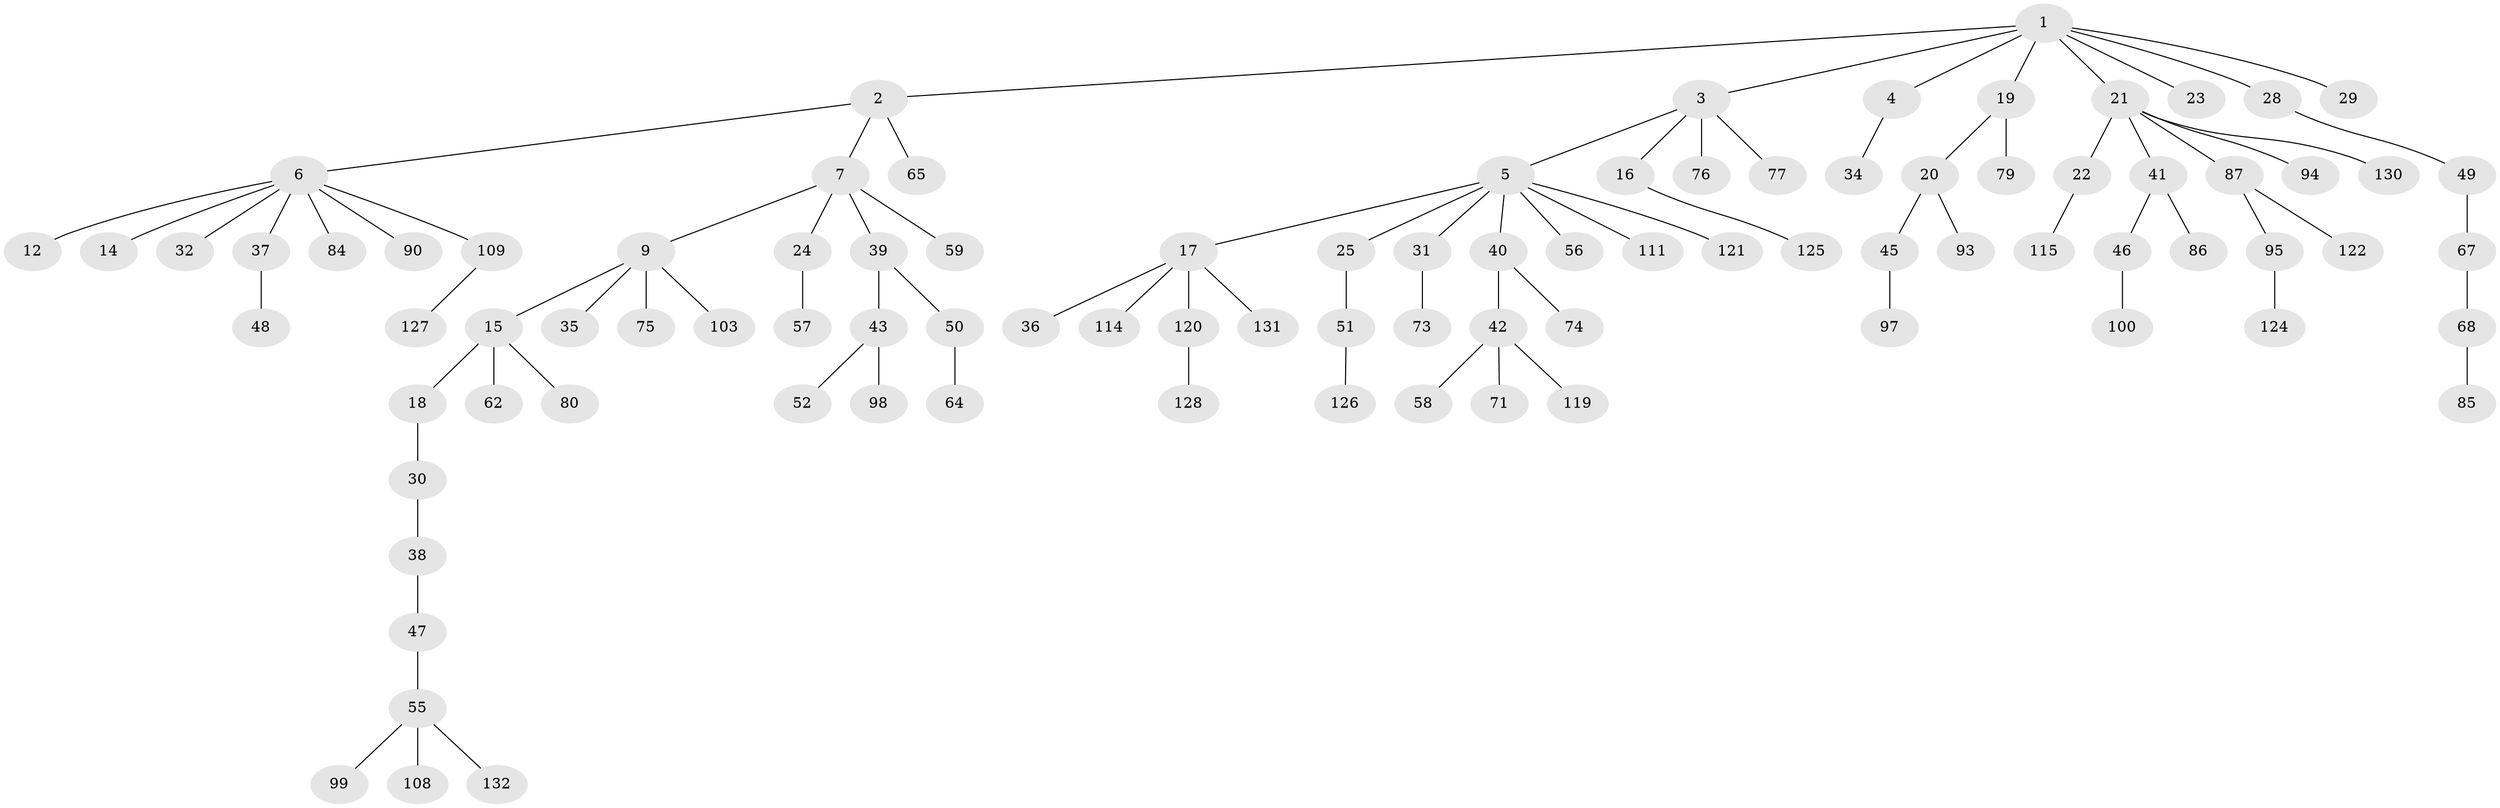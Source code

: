 // Generated by graph-tools (version 1.1) at 2025/24/03/03/25 07:24:06]
// undirected, 92 vertices, 91 edges
graph export_dot {
graph [start="1"]
  node [color=gray90,style=filled];
  1 [super="+27"];
  2;
  3 [super="+61"];
  4;
  5 [super="+10"];
  6 [super="+11"];
  7 [super="+8"];
  9 [super="+13"];
  12 [super="+129"];
  14;
  15 [super="+26"];
  16;
  17 [super="+81"];
  18;
  19 [super="+118"];
  20 [super="+66"];
  21 [super="+33"];
  22 [super="+92"];
  23 [super="+63"];
  24 [super="+60"];
  25 [super="+72"];
  28;
  29;
  30 [super="+102"];
  31;
  32;
  34 [super="+82"];
  35 [super="+44"];
  36;
  37;
  38;
  39 [super="+101"];
  40;
  41 [super="+91"];
  42 [super="+116"];
  43 [super="+53"];
  45 [super="+117"];
  46 [super="+89"];
  47;
  48 [super="+88"];
  49;
  50 [super="+70"];
  51;
  52 [super="+54"];
  55 [super="+78"];
  56;
  57 [super="+113"];
  58;
  59 [super="+112"];
  62;
  64 [super="+106"];
  65 [super="+107"];
  67 [super="+104"];
  68 [super="+69"];
  71;
  73 [super="+83"];
  74;
  75;
  76;
  77;
  79;
  80;
  84;
  85;
  86;
  87;
  90 [super="+105"];
  93;
  94 [super="+96"];
  95 [super="+123"];
  97;
  98;
  99 [super="+110"];
  100;
  103;
  108;
  109;
  111;
  114;
  115;
  119;
  120;
  121;
  122;
  124;
  125;
  126;
  127;
  128;
  130;
  131;
  132;
  1 -- 2;
  1 -- 3;
  1 -- 4;
  1 -- 19;
  1 -- 21;
  1 -- 23;
  1 -- 28;
  1 -- 29;
  2 -- 6;
  2 -- 7;
  2 -- 65;
  3 -- 5;
  3 -- 16;
  3 -- 76;
  3 -- 77;
  4 -- 34;
  5 -- 40;
  5 -- 56;
  5 -- 111;
  5 -- 121;
  5 -- 17;
  5 -- 25;
  5 -- 31;
  6 -- 32;
  6 -- 90;
  6 -- 109;
  6 -- 84;
  6 -- 37;
  6 -- 12;
  6 -- 14;
  7 -- 24;
  7 -- 39;
  7 -- 9;
  7 -- 59;
  9 -- 15;
  9 -- 35;
  9 -- 75;
  9 -- 103;
  15 -- 18;
  15 -- 62;
  15 -- 80;
  16 -- 125;
  17 -- 36;
  17 -- 120;
  17 -- 131;
  17 -- 114;
  18 -- 30;
  19 -- 20;
  19 -- 79;
  20 -- 45;
  20 -- 93;
  21 -- 22;
  21 -- 94;
  21 -- 130;
  21 -- 41;
  21 -- 87;
  22 -- 115;
  24 -- 57;
  25 -- 51;
  28 -- 49;
  30 -- 38;
  31 -- 73;
  37 -- 48;
  38 -- 47;
  39 -- 43;
  39 -- 50;
  40 -- 42;
  40 -- 74;
  41 -- 46;
  41 -- 86;
  42 -- 58;
  42 -- 71;
  42 -- 119;
  43 -- 52;
  43 -- 98;
  45 -- 97;
  46 -- 100;
  47 -- 55;
  49 -- 67;
  50 -- 64;
  51 -- 126;
  55 -- 99;
  55 -- 108;
  55 -- 132;
  67 -- 68;
  68 -- 85;
  87 -- 95;
  87 -- 122;
  95 -- 124;
  109 -- 127;
  120 -- 128;
}
